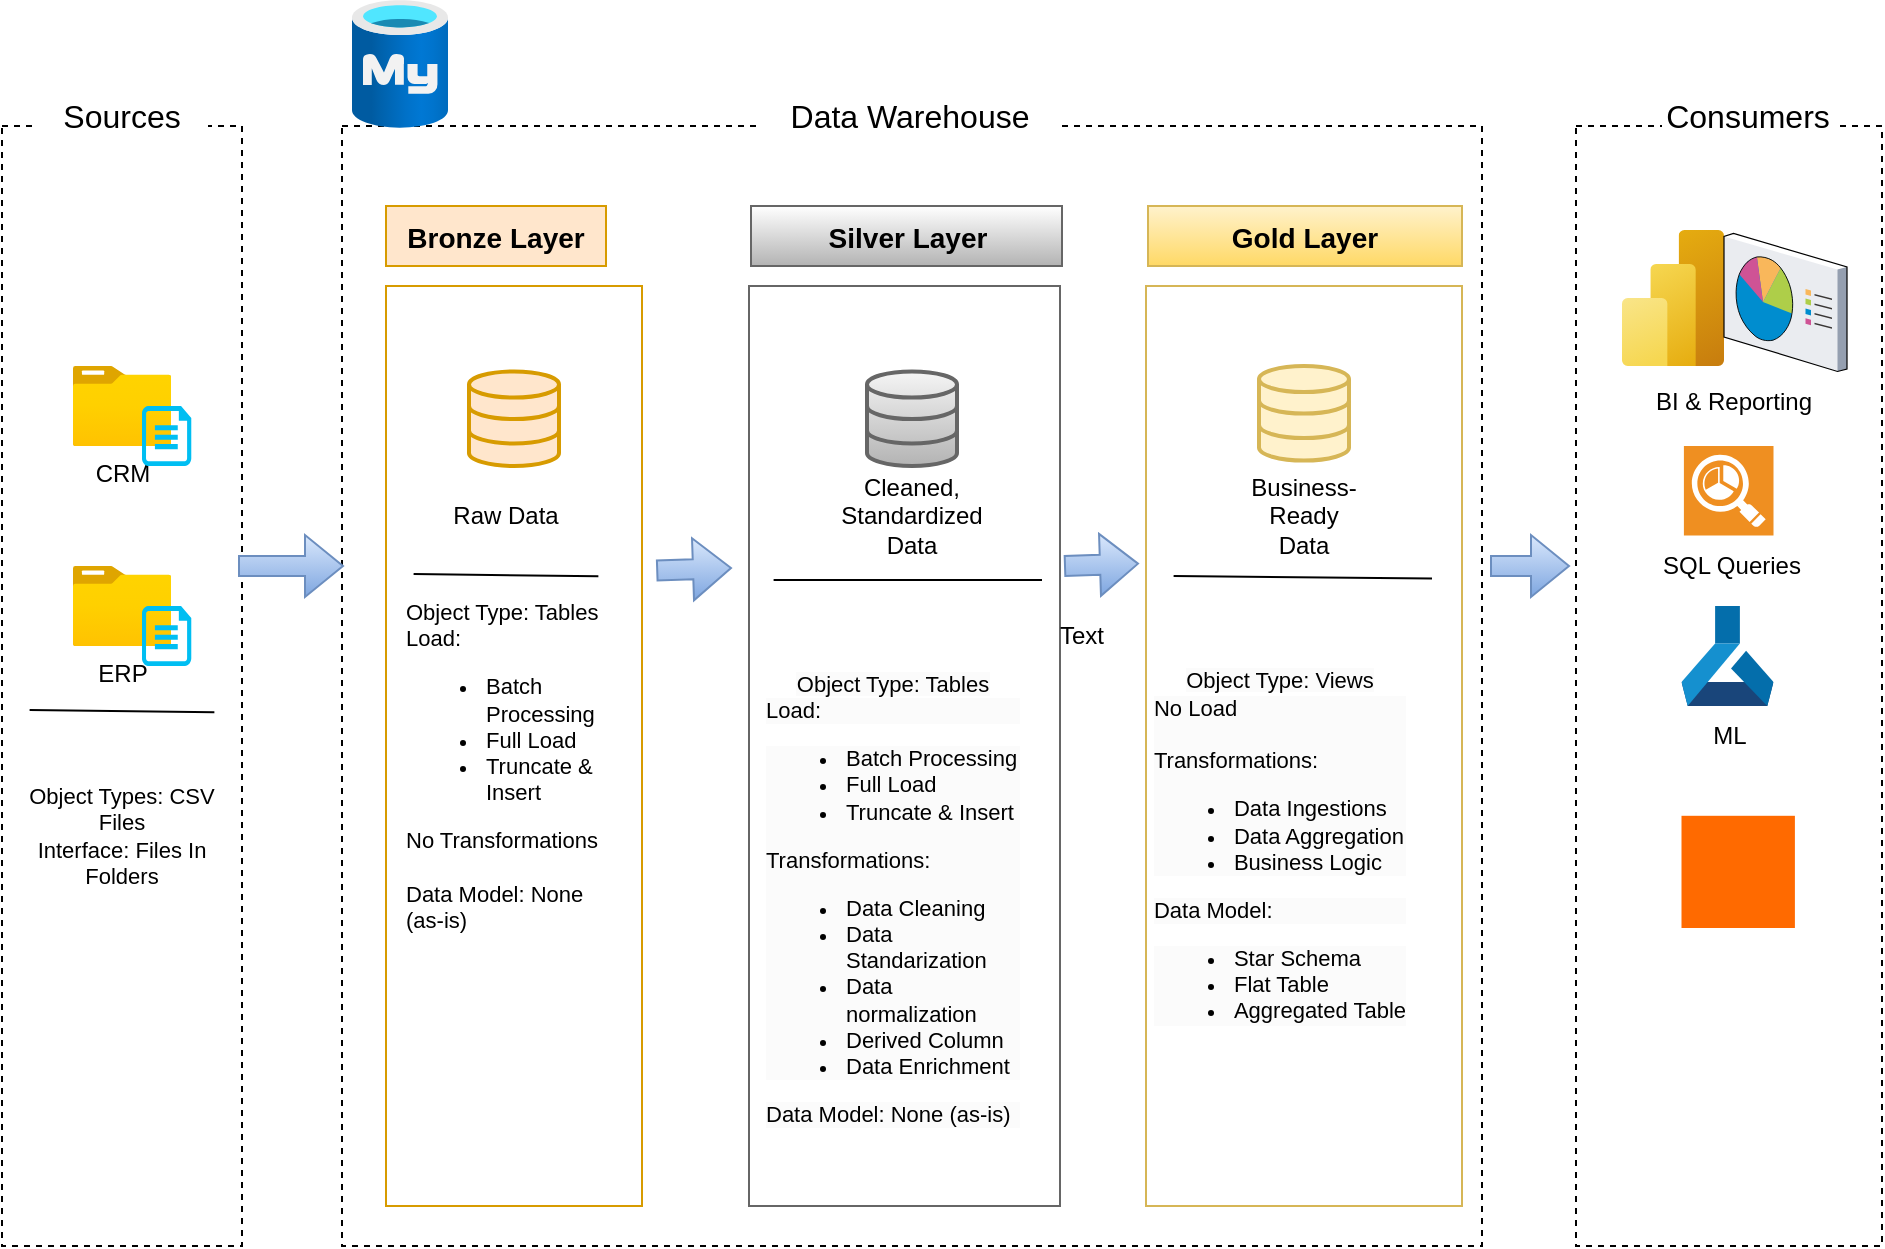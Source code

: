<mxfile version="26.0.16">
  <diagram name="Page-1" id="NN5EvNJZ30or-czmG7uE">
    <mxGraphModel dx="1354" dy="1169" grid="1" gridSize="10" guides="1" tooltips="1" connect="1" arrows="1" fold="1" page="1" pageScale="1" pageWidth="827" pageHeight="1169" math="0" shadow="0">
      <root>
        <mxCell id="0" />
        <mxCell id="1" parent="0" />
        <mxCell id="Ufsc1JEbzk-KQNp39UUc-1" value="" style="rounded=0;whiteSpace=wrap;html=1;fillColor=none;dashed=1;" parent="1" vertex="1">
          <mxGeometry x="30" y="160" width="120" height="560" as="geometry" />
        </mxCell>
        <mxCell id="Ufsc1JEbzk-KQNp39UUc-2" value="&lt;font style=&quot;font-size: 16px;&quot;&gt;Sources&lt;/font&gt;" style="rounded=0;whiteSpace=wrap;html=1;strokeColor=none;fontSize=19;" parent="1" vertex="1">
          <mxGeometry x="47" y="140" width="86" height="30" as="geometry" />
        </mxCell>
        <mxCell id="Ufsc1JEbzk-KQNp39UUc-3" value="" style="rounded=0;whiteSpace=wrap;html=1;fillColor=none;dashed=1;" parent="1" vertex="1">
          <mxGeometry x="200" y="160" width="570" height="560" as="geometry" />
        </mxCell>
        <mxCell id="Ufsc1JEbzk-KQNp39UUc-4" value="&lt;font style=&quot;font-size: 16px;&quot;&gt;Data Warehouse&lt;/font&gt;" style="rounded=0;whiteSpace=wrap;html=1;strokeColor=none;fontSize=19;" parent="1" vertex="1">
          <mxGeometry x="409" y="140" width="150" height="30" as="geometry" />
        </mxCell>
        <mxCell id="Ufsc1JEbzk-KQNp39UUc-5" value="" style="rounded=0;whiteSpace=wrap;html=1;fillColor=none;strokeColor=#d79b00;" parent="1" vertex="1">
          <mxGeometry x="222" y="240" width="128" height="460" as="geometry" />
        </mxCell>
        <mxCell id="Ufsc1JEbzk-KQNp39UUc-6" value="&lt;font style=&quot;font-size: 14px;&quot;&gt;&lt;b&gt;Bronze Layer&lt;/b&gt;&lt;/font&gt;" style="rounded=0;whiteSpace=wrap;html=1;strokeColor=#d79b00;fontSize=19;fillColor=#ffe6cc;" parent="1" vertex="1">
          <mxGeometry x="222" y="200" width="110" height="30" as="geometry" />
        </mxCell>
        <mxCell id="Ufsc1JEbzk-KQNp39UUc-7" value="" style="rounded=0;whiteSpace=wrap;html=1;fillColor=none;strokeColor=#666666;gradientColor=#b3b3b3;" parent="1" vertex="1">
          <mxGeometry x="403.5" y="240" width="155.5" height="460" as="geometry" />
        </mxCell>
        <mxCell id="Ufsc1JEbzk-KQNp39UUc-8" value="&lt;font style=&quot;font-size: 14px;&quot;&gt;&lt;b&gt;Silver Layer&lt;/b&gt;&lt;/font&gt;" style="rounded=0;whiteSpace=wrap;html=1;strokeColor=#666666;fontSize=19;fillColor=default;gradientColor=#b3b3b3;" parent="1" vertex="1">
          <mxGeometry x="404.5" y="200" width="155.5" height="30" as="geometry" />
        </mxCell>
        <mxCell id="Ufsc1JEbzk-KQNp39UUc-9" value="" style="rounded=0;whiteSpace=wrap;html=1;fillColor=none;strokeColor=#d6b656;gradientColor=#ffd966;" parent="1" vertex="1">
          <mxGeometry x="602" y="240" width="158" height="460" as="geometry" />
        </mxCell>
        <mxCell id="Ufsc1JEbzk-KQNp39UUc-10" value="&lt;font style=&quot;font-size: 14px;&quot;&gt;&lt;b&gt;Gold Layer&lt;/b&gt;&lt;/font&gt;" style="rounded=0;whiteSpace=wrap;html=1;strokeColor=#d6b656;fontSize=19;fillColor=#fff2cc;gradientColor=#ffd966;" parent="1" vertex="1">
          <mxGeometry x="603" y="200" width="157" height="30" as="geometry" />
        </mxCell>
        <mxCell id="Ufsc1JEbzk-KQNp39UUc-11" value="" style="rounded=0;whiteSpace=wrap;html=1;fillColor=none;dashed=1;" parent="1" vertex="1">
          <mxGeometry x="817" y="160" width="153" height="560" as="geometry" />
        </mxCell>
        <mxCell id="Ufsc1JEbzk-KQNp39UUc-12" value="&lt;font style=&quot;font-size: 16px;&quot;&gt;Consumers&lt;/font&gt;" style="rounded=0;whiteSpace=wrap;html=1;strokeColor=none;fontSize=19;" parent="1" vertex="1">
          <mxGeometry x="860" y="140" width="86" height="30" as="geometry" />
        </mxCell>
        <mxCell id="Ufsc1JEbzk-KQNp39UUc-13" value="CRM" style="image;aspect=fixed;html=1;points=[];align=center;fontSize=12;image=img/lib/azure2/general/Folder_Blank.svg;" parent="1" vertex="1">
          <mxGeometry x="65.36" y="280" width="49.29" height="40" as="geometry" />
        </mxCell>
        <mxCell id="Ufsc1JEbzk-KQNp39UUc-14" value="&lt;span style=&quot;color: rgba(0, 0, 0, 0); font-family: monospace; font-size: 0px; text-align: start;&quot;&gt;%3CmxGraphModel%3E%3Croot%3E%3CmxCell%20id%3D%220%22%2F%3E%3CmxCell%20id%3D%221%22%20parent%3D%220%22%2F%3E%3CmxCell%20id%3D%222%22%20value%3D%22CRM%22%20style%3D%22image%3Baspect%3Dfixed%3Bhtml%3D1%3Bpoints%3D%5B%5D%3Balign%3Dcenter%3BfontSize%3D12%3Bimage%3Dimg%2Flib%2Fazure2%2Fgeneral%2FFolder_Blank.svg%3B%22%20vertex%3D%221%22%20parent%3D%221%22%3E%3CmxGeometry%20x%3D%2265.36%22%20y%3D%22280%22%20width%3D%2249.29%22%20height%3D%2240%22%20as%3D%22geometry%22%2F%3E%3C%2FmxCell%3E%3C%2Froot%3E%3C%2FmxGraphModel%3E&lt;/span&gt;" style="verticalLabelPosition=bottom;html=1;verticalAlign=top;align=center;strokeColor=none;fillColor=#00BEF2;shape=mxgraph.azure.cloud_services_configuration_file;pointerEvents=1;" parent="1" vertex="1">
          <mxGeometry x="100" y="300" width="24.64" height="30" as="geometry" />
        </mxCell>
        <mxCell id="Ufsc1JEbzk-KQNp39UUc-15" value="ERP" style="image;aspect=fixed;html=1;points=[];align=center;fontSize=12;image=img/lib/azure2/general/Folder_Blank.svg;" parent="1" vertex="1">
          <mxGeometry x="65.36" y="380" width="49.29" height="40" as="geometry" />
        </mxCell>
        <mxCell id="Ufsc1JEbzk-KQNp39UUc-16" value="&lt;span style=&quot;color: rgba(0, 0, 0, 0); font-family: monospace; font-size: 0px; text-align: start;&quot;&gt;%3CmxGraphModel%3E%3Croot%3E%3CmxCell%20id%3D%220%22%2F%3E%3CmxCell%20id%3D%221%22%20parent%3D%220%22%2F%3E%3CmxCell%20id%3D%222%22%20value%3D%22CRM%22%20style%3D%22image%3Baspect%3Dfixed%3Bhtml%3D1%3Bpoints%3D%5B%5D%3Balign%3Dcenter%3BfontSize%3D12%3Bimage%3Dimg%2Flib%2Fazure2%2Fgeneral%2FFolder_Blank.svg%3B%22%20vertex%3D%221%22%20parent%3D%221%22%3E%3CmxGeometry%20x%3D%2265.36%22%20y%3D%22280%22%20width%3D%2249.29%22%20height%3D%2240%22%20as%3D%22geometry%22%2F%3E%3C%2FmxCell%3E%3C%2Froot%3E%3C%2FmxGraphModel%3E&lt;/span&gt;" style="verticalLabelPosition=bottom;html=1;verticalAlign=top;align=center;strokeColor=none;fillColor=#00BEF2;shape=mxgraph.azure.cloud_services_configuration_file;pointerEvents=1;" parent="1" vertex="1">
          <mxGeometry x="100" y="400" width="24.64" height="30" as="geometry" />
        </mxCell>
        <mxCell id="Ufsc1JEbzk-KQNp39UUc-17" value="" style="endArrow=none;html=1;rounded=0;exitX=0.165;exitY=0.486;exitDx=0;exitDy=0;exitPerimeter=0;entryX=0.992;entryY=0.669;entryDx=0;entryDy=0;entryPerimeter=0;" parent="1" edge="1">
          <mxGeometry width="50" height="50" relative="1" as="geometry">
            <mxPoint x="43.8" y="452.0" as="sourcePoint" />
            <mxPoint x="136.19" y="453.12" as="targetPoint" />
          </mxGeometry>
        </mxCell>
        <mxCell id="Ufsc1JEbzk-KQNp39UUc-18" value="Object Types: CSV Files&lt;div&gt;Interface: Files In Folders&lt;/div&gt;" style="text;html=1;align=center;verticalAlign=middle;whiteSpace=wrap;rounded=0;fontSize=11;" parent="1" vertex="1">
          <mxGeometry x="40" y="500" width="100" height="30" as="geometry" />
        </mxCell>
        <mxCell id="Ufsc1JEbzk-KQNp39UUc-19" value="" style="html=1;verticalLabelPosition=bottom;align=center;labelBackgroundColor=#ffffff;verticalAlign=top;strokeWidth=2;strokeColor=#d79b00;shadow=0;dashed=0;shape=mxgraph.ios7.icons.data;fillColor=#ffe6cc;" parent="1" vertex="1">
          <mxGeometry x="263.5" y="282.73" width="45" height="47.27" as="geometry" />
        </mxCell>
        <mxCell id="Ufsc1JEbzk-KQNp39UUc-20" value="" style="html=1;verticalLabelPosition=bottom;align=center;labelBackgroundColor=#ffffff;verticalAlign=top;strokeWidth=2;strokeColor=#666666;shadow=0;dashed=0;shape=mxgraph.ios7.icons.data;fillColor=#f5f5f5;gradientColor=#b3b3b3;" parent="1" vertex="1">
          <mxGeometry x="462.5" y="282.73" width="45" height="47.27" as="geometry" />
        </mxCell>
        <mxCell id="Ufsc1JEbzk-KQNp39UUc-21" value="" style="html=1;verticalLabelPosition=bottom;align=center;labelBackgroundColor=#ffffff;verticalAlign=top;strokeWidth=2;strokeColor=#d6b656;shadow=0;dashed=0;shape=mxgraph.ios7.icons.data;fillColor=#fff2cc;" parent="1" vertex="1">
          <mxGeometry x="658.5" y="280" width="45" height="47.27" as="geometry" />
        </mxCell>
        <mxCell id="Ufsc1JEbzk-KQNp39UUc-24" value="" style="shape=flexArrow;endArrow=classic;html=1;rounded=0;fillColor=#dae8fc;gradientColor=#7ea6e0;strokeColor=#6c8ebf;" parent="1" edge="1">
          <mxGeometry width="50" height="50" relative="1" as="geometry">
            <mxPoint x="148" y="380" as="sourcePoint" />
            <mxPoint x="201" y="380" as="targetPoint" />
          </mxGeometry>
        </mxCell>
        <mxCell id="Ufsc1JEbzk-KQNp39UUc-28" value="Raw Data" style="text;html=1;align=center;verticalAlign=middle;whiteSpace=wrap;rounded=0;" parent="1" vertex="1">
          <mxGeometry x="252" y="340" width="60" height="30" as="geometry" />
        </mxCell>
        <mxCell id="Ufsc1JEbzk-KQNp39UUc-29" value="Cleaned, Standardized Data" style="text;html=1;align=center;verticalAlign=middle;whiteSpace=wrap;rounded=0;" parent="1" vertex="1">
          <mxGeometry x="455" y="340" width="60" height="30" as="geometry" />
        </mxCell>
        <mxCell id="Ufsc1JEbzk-KQNp39UUc-30" value="Business-Ready Data" style="text;html=1;align=center;verticalAlign=middle;whiteSpace=wrap;rounded=0;" parent="1" vertex="1">
          <mxGeometry x="651" y="340" width="60" height="30" as="geometry" />
        </mxCell>
        <mxCell id="zluhnqHJI4vELheBzOki-2" value="&lt;br&gt;&lt;span style=&quot;color: rgb(0, 0, 0); font-family: Helvetica; font-size: 11px; font-style: normal; font-variant-ligatures: normal; font-variant-caps: normal; font-weight: 400; letter-spacing: normal; orphans: 2; text-align: left; text-indent: 0px; text-transform: none; widows: 2; word-spacing: 0px; -webkit-text-stroke-width: 0px; white-space: normal; background-color: rgb(251, 251, 251); text-decoration-thickness: initial; text-decoration-style: initial; text-decoration-color: initial; display: inline !important; float: none;&quot;&gt;Object Type: Tables&lt;/span&gt;&lt;div style=&quot;forced-color-adjust: none; color: rgb(0, 0, 0); font-family: Helvetica; font-size: 11px; font-style: normal; font-variant-ligatures: normal; font-variant-caps: normal; font-weight: 400; letter-spacing: normal; orphans: 2; text-align: left; text-indent: 0px; text-transform: none; widows: 2; word-spacing: 0px; -webkit-text-stroke-width: 0px; white-space: normal; background-color: rgb(251, 251, 251); text-decoration-thickness: initial; text-decoration-style: initial; text-decoration-color: initial;&quot;&gt;Load:&lt;/div&gt;&lt;div style=&quot;forced-color-adjust: none; color: rgb(0, 0, 0); font-family: Helvetica; font-size: 11px; font-style: normal; font-variant-ligatures: normal; font-variant-caps: normal; font-weight: 400; letter-spacing: normal; orphans: 2; text-align: left; text-indent: 0px; text-transform: none; widows: 2; word-spacing: 0px; -webkit-text-stroke-width: 0px; white-space: normal; background-color: rgb(251, 251, 251); text-decoration-thickness: initial; text-decoration-style: initial; text-decoration-color: initial;&quot;&gt;&lt;ul style=&quot;forced-color-adjust: none;&quot;&gt;&lt;li style=&quot;forced-color-adjust: none;&quot;&gt;Batch Processing&lt;/li&gt;&lt;li style=&quot;forced-color-adjust: none;&quot;&gt;Full Load&lt;/li&gt;&lt;li style=&quot;forced-color-adjust: none;&quot;&gt;Truncate &amp;amp; Insert&lt;/li&gt;&lt;/ul&gt;&lt;div style=&quot;forced-color-adjust: none;&quot;&gt;Transformations:&lt;/div&gt;&lt;div style=&quot;forced-color-adjust: none;&quot;&gt;&lt;ul&gt;&lt;li&gt;Data Cleaning&lt;/li&gt;&lt;li&gt;Data Standarization&lt;/li&gt;&lt;li&gt;Data normalization&lt;/li&gt;&lt;li&gt;Derived Column&lt;/li&gt;&lt;li&gt;Data Enrichment&lt;/li&gt;&lt;/ul&gt;&lt;/div&gt;&lt;/div&gt;&lt;div style=&quot;forced-color-adjust: none; color: rgb(0, 0, 0); font-family: Helvetica; font-size: 11px; font-style: normal; font-variant-ligatures: normal; font-variant-caps: normal; font-weight: 400; letter-spacing: normal; orphans: 2; text-align: left; text-indent: 0px; text-transform: none; widows: 2; word-spacing: 0px; -webkit-text-stroke-width: 0px; white-space: normal; background-color: rgb(251, 251, 251); text-decoration-thickness: initial; text-decoration-style: initial; text-decoration-color: initial;&quot;&gt;Data Model: None (as-is)&lt;/div&gt;&lt;div&gt;&lt;br/&gt;&lt;/div&gt;" style="text;html=1;align=center;verticalAlign=middle;whiteSpace=wrap;rounded=0;" vertex="1" parent="1">
          <mxGeometry x="411" y="531" width="129" height="30" as="geometry" />
        </mxCell>
        <mxCell id="zluhnqHJI4vELheBzOki-3" value="Object Type: Tables&lt;div&gt;Load:&lt;/div&gt;&lt;div&gt;&lt;ul&gt;&lt;li&gt;Batch Processing&lt;/li&gt;&lt;li&gt;Full Load&lt;/li&gt;&lt;li&gt;Truncate &amp;amp; Insert&lt;/li&gt;&lt;/ul&gt;&lt;div&gt;No Transformations&lt;/div&gt;&lt;/div&gt;&lt;div&gt;&lt;br&gt;&lt;/div&gt;&lt;div&gt;Data Model: None (as-is)&lt;/div&gt;" style="text;html=1;align=left;verticalAlign=middle;whiteSpace=wrap;rounded=0;fontSize=11;" vertex="1" parent="1">
          <mxGeometry x="230" y="465" width="100" height="30" as="geometry" />
        </mxCell>
        <mxCell id="zluhnqHJI4vELheBzOki-4" value="" style="endArrow=none;html=1;rounded=0;exitX=0.165;exitY=0.486;exitDx=0;exitDy=0;exitPerimeter=0;entryX=0.992;entryY=0.669;entryDx=0;entryDy=0;entryPerimeter=0;" edge="1" parent="1">
          <mxGeometry width="50" height="50" relative="1" as="geometry">
            <mxPoint x="235.8" y="384.0" as="sourcePoint" />
            <mxPoint x="328.19" y="385.12" as="targetPoint" />
          </mxGeometry>
        </mxCell>
        <mxCell id="zluhnqHJI4vELheBzOki-6" value="" style="endArrow=none;html=1;rounded=0;exitX=0.165;exitY=0.486;exitDx=0;exitDy=0;exitPerimeter=0;entryX=1;entryY=0.318;entryDx=0;entryDy=0;entryPerimeter=0;" edge="1" parent="1">
          <mxGeometry width="50" height="50" relative="1" as="geometry">
            <mxPoint x="615.8" y="385.0" as="sourcePoint" />
            <mxPoint x="745" y="386.28" as="targetPoint" />
          </mxGeometry>
        </mxCell>
        <mxCell id="zluhnqHJI4vELheBzOki-9" value="" style="shape=flexArrow;endArrow=classic;html=1;rounded=0;fillColor=#dae8fc;gradientColor=#7ea6e0;strokeColor=#6c8ebf;exitX=1.001;exitY=0.357;exitDx=0;exitDy=0;exitPerimeter=0;" edge="1" parent="1">
          <mxGeometry width="50" height="50" relative="1" as="geometry">
            <mxPoint x="357.11" y="382.22" as="sourcePoint" />
            <mxPoint x="395" y="381" as="targetPoint" />
          </mxGeometry>
        </mxCell>
        <mxCell id="zluhnqHJI4vELheBzOki-10" value="" style="shape=flexArrow;endArrow=classic;html=1;rounded=0;fillColor=#dae8fc;gradientColor=#7ea6e0;strokeColor=#6c8ebf;" edge="1" parent="1">
          <mxGeometry width="50" height="50" relative="1" as="geometry">
            <mxPoint x="561" y="380" as="sourcePoint" />
            <mxPoint x="598.5" y="378.82" as="targetPoint" />
          </mxGeometry>
        </mxCell>
        <mxCell id="zluhnqHJI4vELheBzOki-11" value="" style="shape=flexArrow;endArrow=classic;html=1;rounded=0;fillColor=#dae8fc;gradientColor=#7ea6e0;strokeColor=#6c8ebf;" edge="1" parent="1">
          <mxGeometry width="50" height="50" relative="1" as="geometry">
            <mxPoint x="774" y="380" as="sourcePoint" />
            <mxPoint x="814" y="380" as="targetPoint" />
          </mxGeometry>
        </mxCell>
        <mxCell id="zluhnqHJI4vELheBzOki-14" value="" style="endArrow=none;html=1;rounded=0;exitX=0.165;exitY=0.486;exitDx=0;exitDy=0;exitPerimeter=0;" edge="1" parent="1">
          <mxGeometry width="50" height="50" relative="1" as="geometry">
            <mxPoint x="415.8" y="387.0" as="sourcePoint" />
            <mxPoint x="550" y="387" as="targetPoint" />
          </mxGeometry>
        </mxCell>
        <mxCell id="zluhnqHJI4vELheBzOki-19" value="&lt;br&gt;&lt;br style=&quot;forced-color-adjust: none;&quot;&gt;&lt;span style=&quot;forced-color-adjust: none; color: rgb(0, 0, 0); font-family: Helvetica; font-size: 11px; font-style: normal; font-variant-ligatures: normal; font-variant-caps: normal; font-weight: 400; letter-spacing: normal; orphans: 2; text-align: left; text-indent: 0px; text-transform: none; widows: 2; word-spacing: 0px; -webkit-text-stroke-width: 0px; white-space: normal; background-color: rgb(251, 251, 251); text-decoration-thickness: initial; text-decoration-style: initial; text-decoration-color: initial; float: none; display: inline !important;&quot;&gt;Object Type: Views&lt;/span&gt;&lt;div style=&quot;forced-color-adjust: none; color: rgb(0, 0, 0); font-family: Helvetica; font-size: 11px; font-style: normal; font-variant-ligatures: normal; font-variant-caps: normal; font-weight: 400; letter-spacing: normal; orphans: 2; text-align: left; text-indent: 0px; text-transform: none; widows: 2; word-spacing: 0px; -webkit-text-stroke-width: 0px; white-space: normal; background-color: rgb(251, 251, 251); text-decoration-thickness: initial; text-decoration-style: initial; text-decoration-color: initial;&quot;&gt;No Load&lt;/div&gt;&lt;div style=&quot;forced-color-adjust: none; color: rgb(0, 0, 0); font-family: Helvetica; font-size: 11px; font-style: normal; font-variant-ligatures: normal; font-variant-caps: normal; font-weight: 400; letter-spacing: normal; orphans: 2; text-align: left; text-indent: 0px; text-transform: none; widows: 2; word-spacing: 0px; -webkit-text-stroke-width: 0px; white-space: normal; background-color: rgb(251, 251, 251); text-decoration-thickness: initial; text-decoration-style: initial; text-decoration-color: initial;&quot;&gt;&lt;br&gt;&lt;/div&gt;&lt;div style=&quot;forced-color-adjust: none; color: rgb(0, 0, 0); font-family: Helvetica; font-size: 11px; font-style: normal; font-variant-ligatures: normal; font-variant-caps: normal; font-weight: 400; letter-spacing: normal; orphans: 2; text-align: left; text-indent: 0px; text-transform: none; widows: 2; word-spacing: 0px; -webkit-text-stroke-width: 0px; white-space: normal; background-color: rgb(251, 251, 251); text-decoration-thickness: initial; text-decoration-style: initial; text-decoration-color: initial;&quot;&gt;&lt;div style=&quot;forced-color-adjust: none;&quot;&gt;Transformations:&lt;/div&gt;&lt;div style=&quot;forced-color-adjust: none;&quot;&gt;&lt;ul style=&quot;forced-color-adjust: none;&quot;&gt;&lt;li style=&quot;forced-color-adjust: none;&quot;&gt;Data Ingestions&lt;/li&gt;&lt;li style=&quot;forced-color-adjust: none;&quot;&gt;Data Aggregation&lt;/li&gt;&lt;li style=&quot;forced-color-adjust: none;&quot;&gt;Business Logic&lt;/li&gt;&lt;/ul&gt;&lt;/div&gt;&lt;/div&gt;&lt;div style=&quot;forced-color-adjust: none; color: rgb(0, 0, 0); font-family: Helvetica; font-size: 11px; font-style: normal; font-variant-ligatures: normal; font-variant-caps: normal; font-weight: 400; letter-spacing: normal; orphans: 2; text-align: left; text-indent: 0px; text-transform: none; widows: 2; word-spacing: 0px; -webkit-text-stroke-width: 0px; white-space: normal; background-color: rgb(251, 251, 251); text-decoration-thickness: initial; text-decoration-style: initial; text-decoration-color: initial;&quot;&gt;Data Model:&amp;nbsp;&lt;/div&gt;&lt;div style=&quot;forced-color-adjust: none; color: rgb(0, 0, 0); font-family: Helvetica; font-size: 11px; font-style: normal; font-variant-ligatures: normal; font-variant-caps: normal; font-weight: 400; letter-spacing: normal; orphans: 2; text-align: left; text-indent: 0px; text-transform: none; widows: 2; word-spacing: 0px; -webkit-text-stroke-width: 0px; white-space: normal; background-color: rgb(251, 251, 251); text-decoration-thickness: initial; text-decoration-style: initial; text-decoration-color: initial;&quot;&gt;&lt;ul&gt;&lt;li&gt;Star Schema&lt;/li&gt;&lt;li&gt;Flat Table&lt;/li&gt;&lt;li&gt;Aggregated Table&lt;/li&gt;&lt;/ul&gt;&lt;/div&gt;&lt;div style=&quot;forced-color-adjust: none;&quot;&gt;&lt;br&gt;&lt;br&gt;&lt;/div&gt;" style="text;html=1;align=center;verticalAlign=middle;whiteSpace=wrap;rounded=0;" vertex="1" parent="1">
          <mxGeometry x="604" y="480" width="130" height="89" as="geometry" />
        </mxCell>
        <mxCell id="zluhnqHJI4vELheBzOki-20" value="" style="image;aspect=fixed;html=1;points=[];align=center;fontSize=12;image=img/lib/azure2/analytics/Power_BI_Embedded.svg;" vertex="1" parent="1">
          <mxGeometry x="840" y="212" width="51" height="68" as="geometry" />
        </mxCell>
        <mxCell id="zluhnqHJI4vELheBzOki-21" value="" style="points=[];aspect=fixed;html=1;align=center;shadow=0;dashed=0;fillColor=#FF6A00;strokeColor=none;shape=mxgraph.alibaba_cloud.petadata_hybriddb_for_mysql;" vertex="1" parent="1">
          <mxGeometry x="869.75" y="504.9" width="56.7" height="56.1" as="geometry" />
        </mxCell>
        <mxCell id="zluhnqHJI4vELheBzOki-23" value="" style="image;sketch=0;aspect=fixed;html=1;points=[];align=center;fontSize=12;image=img/lib/mscae/Machine_Learning_Service_Workspaces.svg;" vertex="1" parent="1">
          <mxGeometry x="869.75" y="400" width="46" height="50" as="geometry" />
        </mxCell>
        <mxCell id="zluhnqHJI4vELheBzOki-24" value="" style="shadow=0;dashed=0;html=1;strokeColor=none;fillColor=#EF8F21;labelPosition=center;verticalLabelPosition=bottom;verticalAlign=top;align=center;outlineConnect=0;shape=mxgraph.veeam.reporting;" vertex="1" parent="1">
          <mxGeometry x="870.95" y="320" width="44.8" height="44.8" as="geometry" />
        </mxCell>
        <mxCell id="zluhnqHJI4vELheBzOki-25" value="" style="verticalLabelPosition=bottom;sketch=0;aspect=fixed;html=1;verticalAlign=top;strokeColor=none;align=center;outlineConnect=0;shape=mxgraph.citrix.reporting;" vertex="1" parent="1">
          <mxGeometry x="891" y="213.73" width="61.5" height="69" as="geometry" />
        </mxCell>
        <mxCell id="zluhnqHJI4vELheBzOki-26" value="Text" style="text;html=1;align=center;verticalAlign=middle;whiteSpace=wrap;rounded=0;" vertex="1" parent="1">
          <mxGeometry x="540" y="400" width="60" height="30" as="geometry" />
        </mxCell>
        <mxCell id="zluhnqHJI4vELheBzOki-27" value="BI &amp;amp; Reporting" style="text;html=1;align=center;verticalAlign=middle;whiteSpace=wrap;rounded=0;" vertex="1" parent="1">
          <mxGeometry x="846" y="283" width="100" height="30" as="geometry" />
        </mxCell>
        <mxCell id="zluhnqHJI4vELheBzOki-28" value="SQL Queries" style="text;html=1;align=center;verticalAlign=middle;whiteSpace=wrap;rounded=0;" vertex="1" parent="1">
          <mxGeometry x="845" y="365" width="100" height="30" as="geometry" />
        </mxCell>
        <mxCell id="zluhnqHJI4vELheBzOki-29" value="ML" style="text;html=1;align=center;verticalAlign=middle;whiteSpace=wrap;rounded=0;" vertex="1" parent="1">
          <mxGeometry x="844" y="450" width="100" height="30" as="geometry" />
        </mxCell>
        <mxCell id="zluhnqHJI4vELheBzOki-30" value="" style="image;aspect=fixed;html=1;points=[];align=center;fontSize=12;image=img/lib/azure2/databases/Azure_Database_MySQL_Server.svg;" vertex="1" parent="1">
          <mxGeometry x="205" y="97" width="48" height="64" as="geometry" />
        </mxCell>
      </root>
    </mxGraphModel>
  </diagram>
</mxfile>
